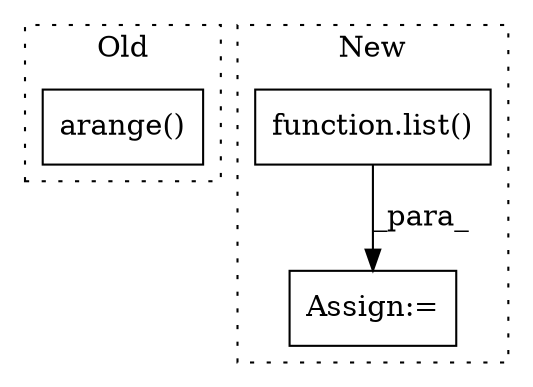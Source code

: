 digraph G {
subgraph cluster0 {
1 [label="arange()" a="75" s="3594,3624" l="10,1" shape="box"];
label = "Old";
style="dotted";
}
subgraph cluster1 {
2 [label="function.list()" a="75" s="4049,4072" l="5,1" shape="box"];
3 [label="Assign:=" a="68" s="4014" l="3" shape="box"];
label = "New";
style="dotted";
}
2 -> 3 [label="_para_"];
}